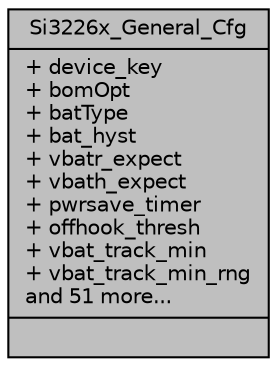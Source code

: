 digraph "Si3226x_General_Cfg"
{
  edge [fontname="Helvetica",fontsize="10",labelfontname="Helvetica",labelfontsize="10"];
  node [fontname="Helvetica",fontsize="10",shape=record];
  Node1 [label="{Si3226x_General_Cfg\n|+ device_key\l+ bomOpt\l+ batType\l+ bat_hyst\l+ vbatr_expect\l+ vbath_expect\l+ pwrsave_timer\l+ offhook_thresh\l+ vbat_track_min\l+ vbat_track_min_rng\land 51 more...\l|}",height=0.2,width=0.4,color="black", fillcolor="grey75", style="filled", fontcolor="black"];
}
